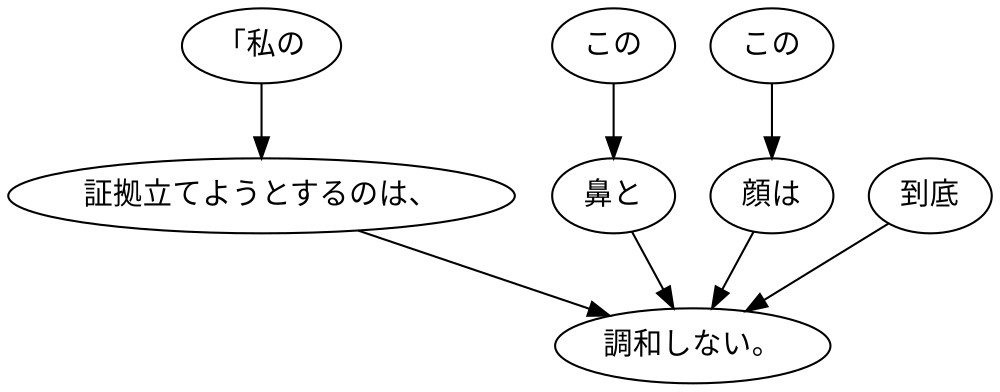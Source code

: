 digraph graph2009 {
	node0 [label="「私の"];
	node1 [label="証拠立てようとするのは、"];
	node2 [label="この"];
	node3 [label="鼻と"];
	node4 [label="この"];
	node5 [label="顔は"];
	node6 [label="到底"];
	node7 [label="調和しない。"];
	node0 -> node1;
	node1 -> node7;
	node2 -> node3;
	node3 -> node7;
	node4 -> node5;
	node5 -> node7;
	node6 -> node7;
}

